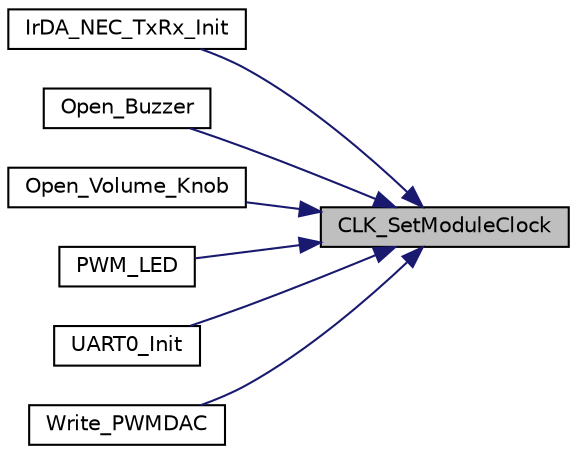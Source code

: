 digraph "CLK_SetModuleClock"
{
 // LATEX_PDF_SIZE
  edge [fontname="Helvetica",fontsize="10",labelfontname="Helvetica",labelfontsize="10"];
  node [fontname="Helvetica",fontsize="10",shape=record];
  rankdir="RL";
  Node1 [label="CLK_SetModuleClock",height=0.2,width=0.4,color="black", fillcolor="grey75", style="filled", fontcolor="black",tooltip="This function set selected module clock source and module clock divider."];
  Node1 -> Node2 [dir="back",color="midnightblue",fontsize="10",style="solid",fontname="Helvetica"];
  Node2 [label="IrDA_NEC_TxRx_Init",height=0.2,width=0.4,color="black", fillcolor="white", style="filled",URL="$da/d69/group___nano130___basic01___f_u_n_c_t_i_o_n_s.html#ga7233a8f8873a41bafa1af09ce704716c",tooltip="This function is used to initiate PWM for IrDA NEC."];
  Node1 -> Node3 [dir="back",color="midnightblue",fontsize="10",style="solid",fontname="Helvetica"];
  Node3 [label="Open_Buzzer",height=0.2,width=0.4,color="black", fillcolor="white", style="filled",URL="$da/d69/group___nano130___basic01___f_u_n_c_t_i_o_n_s.html#gae52495e3ff7eab350ef6701428627398",tooltip="This function enable PWM1 module clock and set clock source to start Buzzer module."];
  Node1 -> Node4 [dir="back",color="midnightblue",fontsize="10",style="solid",fontname="Helvetica"];
  Node4 [label="Open_Volume_Knob",height=0.2,width=0.4,color="black", fillcolor="white", style="filled",URL="$da/d69/group___nano130___basic01___f_u_n_c_t_i_o_n_s.html#ga8e9828008374036ad62277e39f24b2c9",tooltip=" "];
  Node1 -> Node5 [dir="back",color="midnightblue",fontsize="10",style="solid",fontname="Helvetica"];
  Node5 [label="PWM_LED",height=0.2,width=0.4,color="black", fillcolor="white", style="filled",URL="$da/d69/group___nano130___basic01___f_u_n_c_t_i_o_n_s.html#gafe905feae1e53e60804c40408492c091",tooltip="Set PWM clock enable and HCLK as PWM clock source, PWM frequency is 100Hz, duty 30% and enable output..."];
  Node1 -> Node6 [dir="back",color="midnightblue",fontsize="10",style="solid",fontname="Helvetica"];
  Node6 [label="UART0_Init",height=0.2,width=0.4,color="black", fillcolor="white", style="filled",URL="$da/d69/group___nano130___basic01___f_u_n_c_t_i_o_n_s.html#ga69350c8eda537c8519bf9a556b579c47",tooltip="Initiate UART0 as 8-N-1 and 115200 BPS."];
  Node1 -> Node7 [dir="back",color="midnightblue",fontsize="10",style="solid",fontname="Helvetica"];
  Node7 [label="Write_PWMDAC",height=0.2,width=0.4,color="black", fillcolor="white", style="filled",URL="$da/d69/group___nano130___basic01___f_u_n_c_t_i_o_n_s.html#ga39cdaeb907b947060373abdd2a1df038",tooltip="This function is used to set PWM for PWM DAC."];
}
